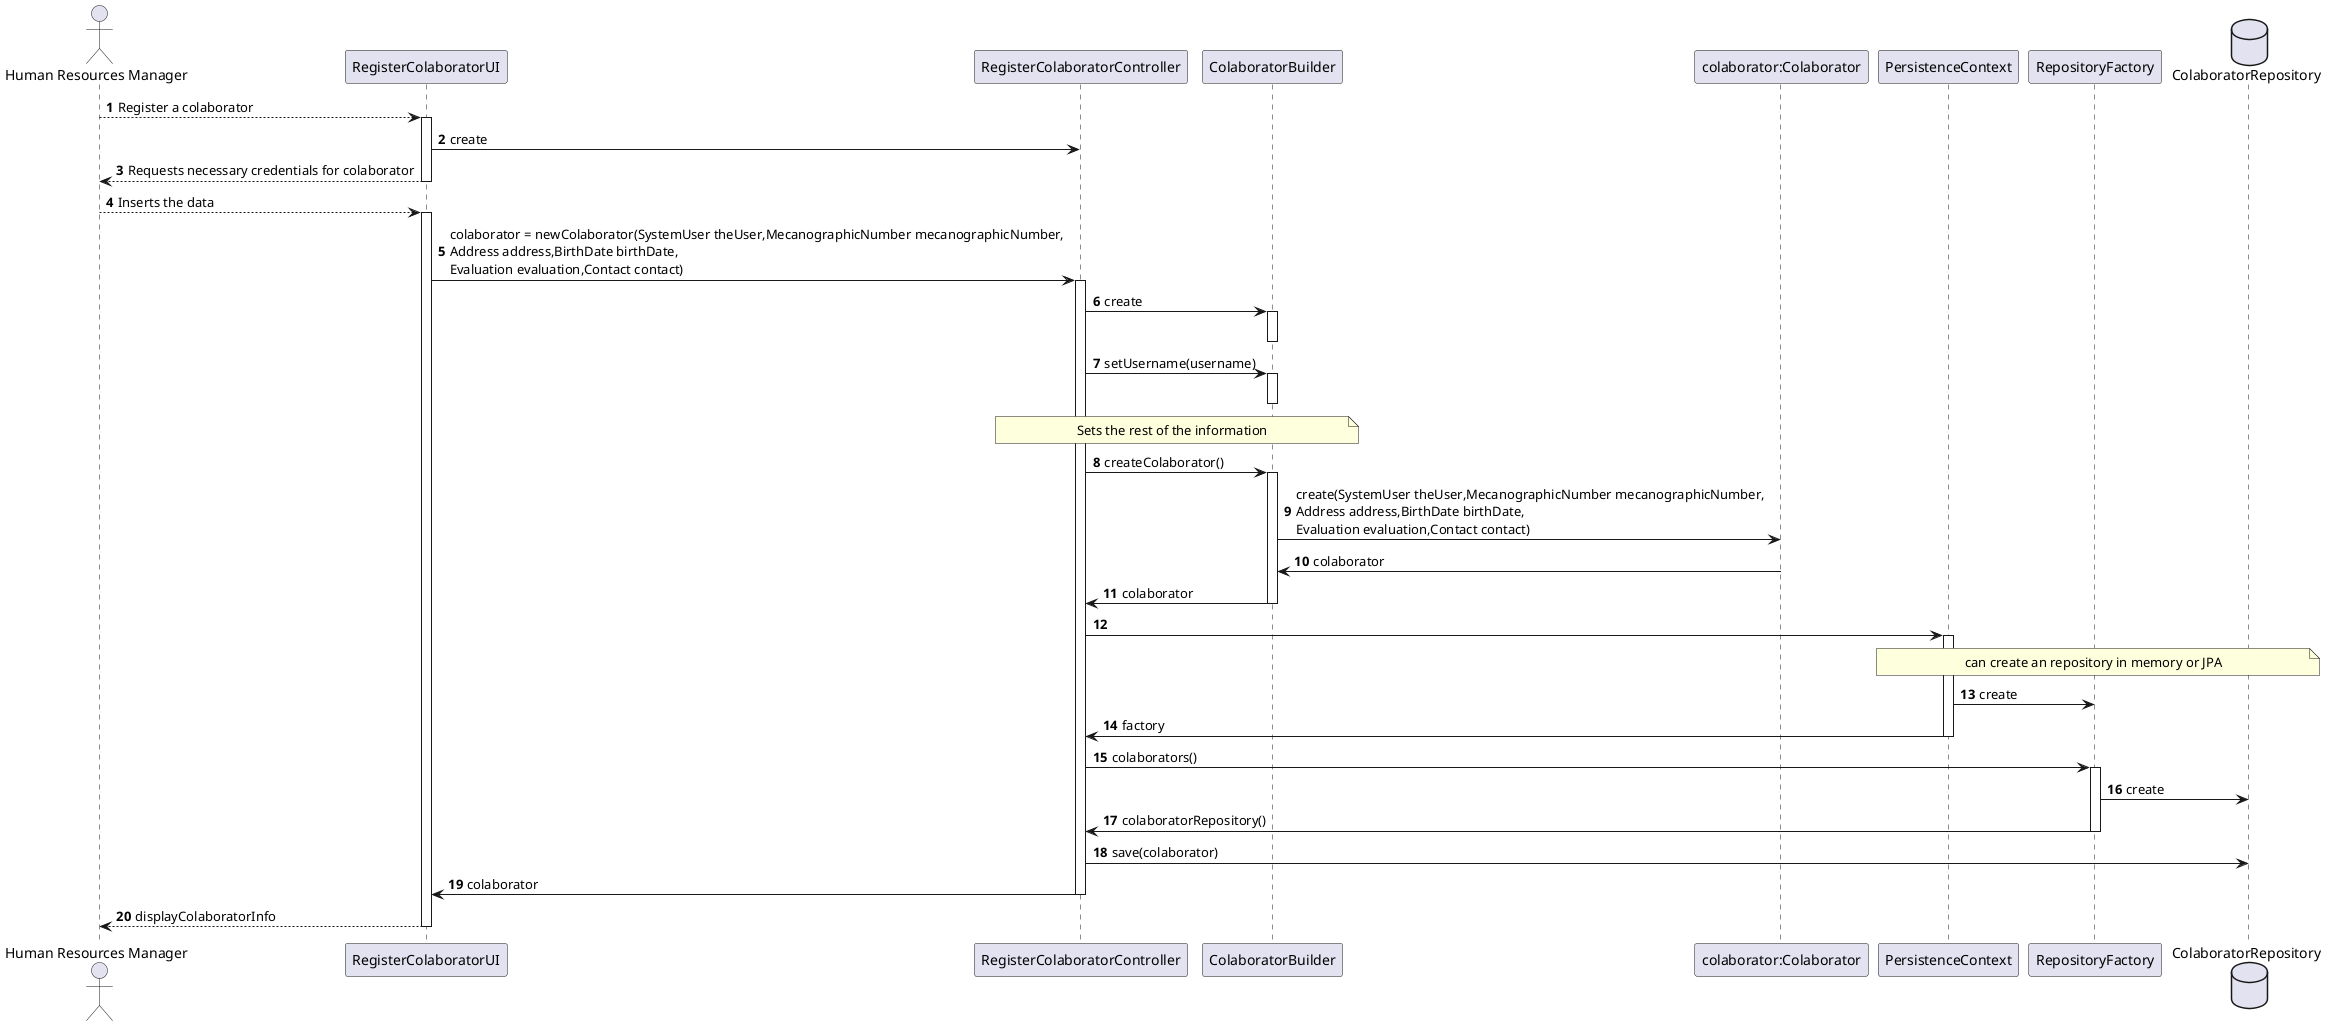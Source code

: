 @startuml
autonumber

actor "Human Resources Manager" as HRM

participant "RegisterColaboratorUI" as UI
participant "RegisterColaboratorController" as CTRL
participant "ColaboratorBuilder" as CB
participant "colaborator:Colaborator" as CC
participant "PersistenceContext" as PC
participant "RepositoryFactory" as RF


database "ColaboratorRepository" as CR

HRM --> UI : Register a colaborator
activate UI
    UI -> CTRL : create
    UI --> HRM : Requests necessary credentials for colaborator
deactivate UI

HRM --> UI : Inserts the data
activate UI
    UI -> CTRL : colaborator = newColaborator(SystemUser theUser,MecanographicNumber mecanographicNumber,\nAddress address,BirthDate birthDate,\nEvaluation evaluation,Contact contact)
    activate CTRL
        CTRL -> CB: create
        activate CB
        deactivate CB

        CTRL -> CB: setUsername(username)
        activate CB
        deactivate CB

note over CTRL, CB : Sets the rest of the information


        CTRL -> CB: createColaborator()
        activate CB
                CB -> CC: create(SystemUser theUser,MecanographicNumber mecanographicNumber,\nAddress address,BirthDate birthDate,\nEvaluation evaluation,Contact contact)
                CC -> CB: colaborator
                CB -> CTRL: colaborator
        deactivate CB

        CTRL -> PC:
        activate PC
        note over PC, CR : can create an repository in memory or JPA
         PC->RF: create
         PC->CTRL: factory

        deactivate PC

        CTRL->RF:colaborators()
        activate RF
        RF->CR:create
        RF->CTRL:colaboratorRepository()
        deactivate RF

        CTRL->CR:save(colaborator)

        CTRL->UI:colaborator
    deactivate CTRL

    UI --> HRM : displayColaboratorInfo
deactivate UI


@enduml
